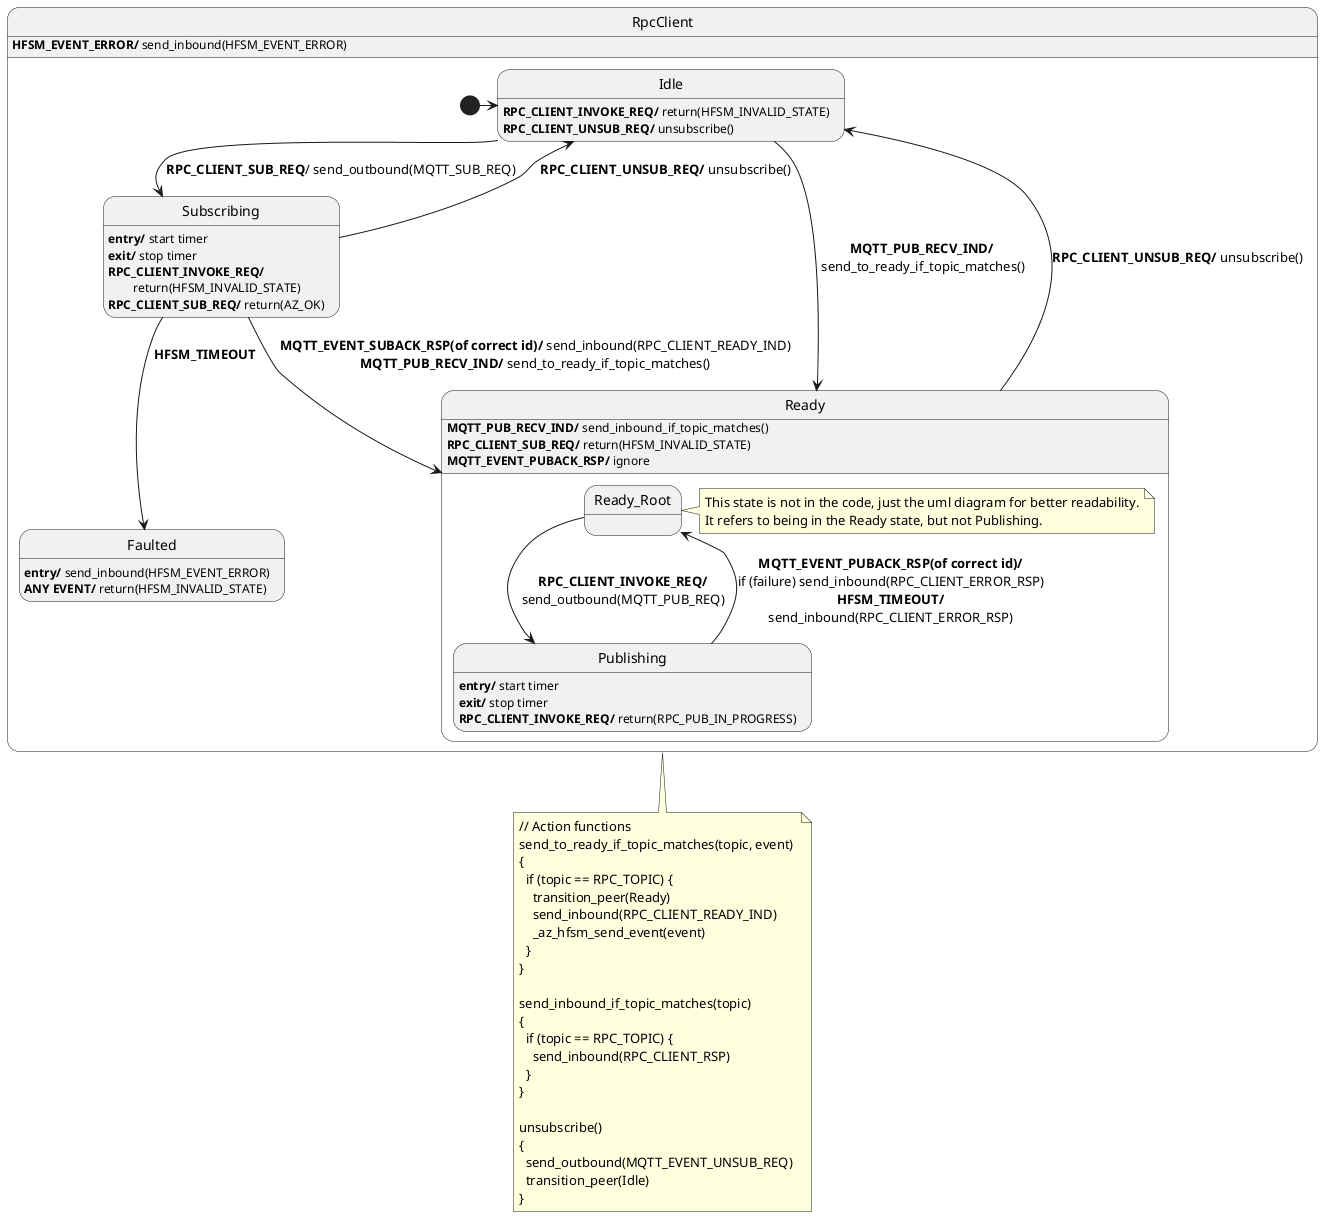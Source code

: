 @startuml
' ignore these as handled outside of this diagram: MQTT_EVENT_CONNECT_REQ, MQTT_EVENT_CONNECT_RSP, MQTT_EVENT_DISCONNECT_REQ, MQTT_EVENT_DISCONNECT_RSP
' Assumptions:
' 0. Unknown events are forwarded (in their original direction, either inbound or outbound).
' 1. If RPC_CLIENT_READY_IND hasn't already been sent, RPC_CLIENT_SUB_REQ is guaranteed to respond with either RPC_CLIENT_READY_IND, or HFSM_EVENT_ERROR if the subscribe request timed out.
' 2. RPC_CLIENT_READY_IND will not be sent more than once unless the client unsubscribes or gets unsubscribed.
' 3. send_inbound, send_outbound are used to send information to the app and network respectively.

state RpcClient {
  state Idle
  Idle : <b>RPC_CLIENT_INVOKE_REQ/</b> return(HFSM_INVALID_STATE)
  Idle : <b>RPC_CLIENT_UNSUB_REQ/</b> unsubscribe()

  state Faulted
  Faulted : <b>entry/</b> send_inbound(HFSM_EVENT_ERROR)
  Faulted : <b>ANY EVENT/</b> return(HFSM_INVALID_STATE)
    
  state Subscribing
  Subscribing : <b>entry/</b> start timer
  Subscribing : <b>exit/</b> stop timer
  Subscribing : <b>RPC_CLIENT_INVOKE_REQ/</b>\n\treturn(HFSM_INVALID_STATE)
  Subscribing : <b>RPC_CLIENT_SUB_REQ/</b> return(AZ_OK) 
  
  state Ready {
    state Ready_Root
    note right of Ready_Root
      This state is not in the code, just the uml diagram for better readability.
      It refers to being in the Ready state, but not Publishing.
    end note
    state Publishing
    Publishing : <b>entry/</b> start timer
    Publishing : <b>exit/</b> stop timer
    Publishing : <b>RPC_CLIENT_INVOKE_REQ/</b> return(RPC_PUB_IN_PROGRESS)

    Ready_Root -> Publishing : <b>RPC_CLIENT_INVOKE_REQ/</b>\nsend_outbound(MQTT_PUB_REQ)
    Publishing --> Ready_Root : <b>MQTT_EVENT_PUBACK_RSP(of correct id)/</b>\nif (failure) send_inbound(RPC_CLIENT_ERROR_RSP)\n<b>HFSM_TIMEOUT/</b>\nsend_inbound(RPC_CLIENT_ERROR_RSP)
  }
  Ready : <b>MQTT_PUB_RECV_IND/</b> send_inbound_if_topic_matches()
  Ready : <b>RPC_CLIENT_SUB_REQ/</b> return(HFSM_INVALID_STATE)
  Ready : <b>MQTT_EVENT_PUBACK_RSP/</b> ignore

  [*] -> Idle
  Idle --> Subscribing : <b>RPC_CLIENT_SUB_REQ</b>/ send_outbound(MQTT_SUB_REQ)
  Idle --> Ready : <b>MQTT_PUB_RECV_IND/</b>\n send_to_ready_if_topic_matches()
  Subscribing --> Faulted : <b>HFSM_TIMEOUT</b>
  Subscribing --> Ready : <b>MQTT_EVENT_SUBACK_RSP(of correct id)/</b> send_inbound(RPC_CLIENT_READY_IND)\n<b>MQTT_PUB_RECV_IND/</b> send_to_ready_if_topic_matches()
  Ready --> Idle : <b>RPC_CLIENT_UNSUB_REQ/</b> unsubscribe()
  Subscribing --> Idle : <b>RPC_CLIENT_UNSUB_REQ/</b> unsubscribe()

}
RpcClient : <b>HFSM_EVENT_ERROR/</b> send_inbound(HFSM_EVENT_ERROR)
note bottom of RpcClient
  // Action functions
  send_to_ready_if_topic_matches(topic, event) 
  {
    if (topic == RPC_TOPIC) {
      transition_peer(Ready)
      send_inbound(RPC_CLIENT_READY_IND)
      _az_hfsm_send_event(event)
    }
  }

  send_inbound_if_topic_matches(topic) 
  {
    if (topic == RPC_TOPIC) {
      send_inbound(RPC_CLIENT_RSP)
    }
  }

  unsubscribe() 
  {
    send_outbound(MQTT_EVENT_UNSUB_REQ)
    transition_peer(Idle)
  }
end note
@enduml
